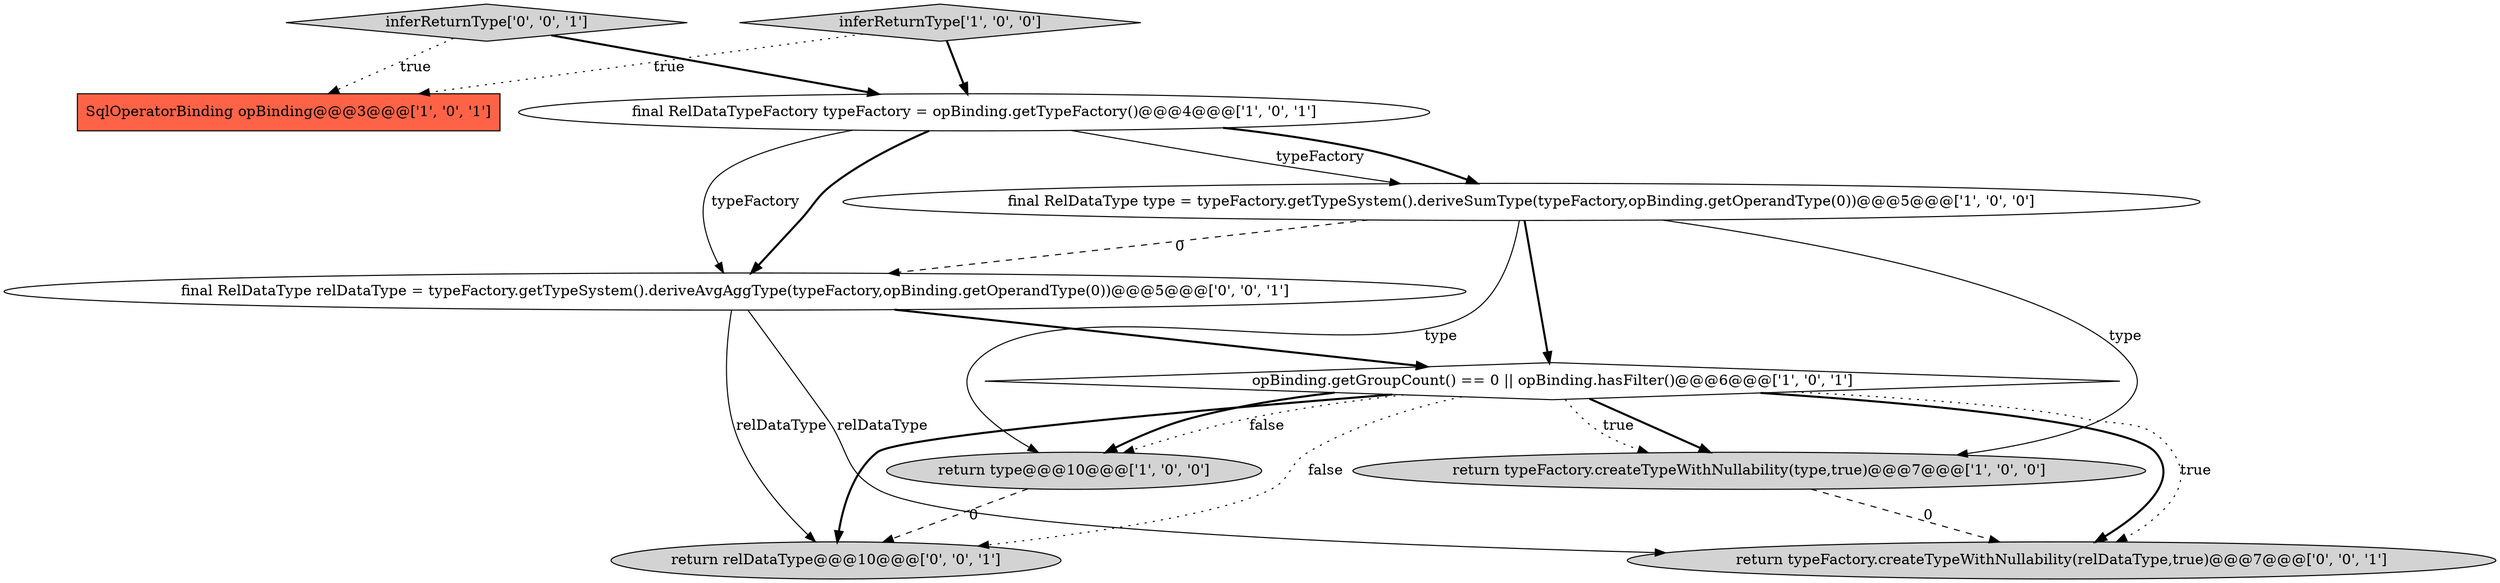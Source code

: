 digraph {
7 [style = filled, label = "final RelDataType relDataType = typeFactory.getTypeSystem().deriveAvgAggType(typeFactory,opBinding.getOperandType(0))@@@5@@@['0', '0', '1']", fillcolor = white, shape = ellipse image = "AAA0AAABBB3BBB"];
6 [style = filled, label = "return type@@@10@@@['1', '0', '0']", fillcolor = lightgray, shape = ellipse image = "AAA0AAABBB1BBB"];
8 [style = filled, label = "inferReturnType['0', '0', '1']", fillcolor = lightgray, shape = diamond image = "AAA0AAABBB3BBB"];
9 [style = filled, label = "return typeFactory.createTypeWithNullability(relDataType,true)@@@7@@@['0', '0', '1']", fillcolor = lightgray, shape = ellipse image = "AAA0AAABBB3BBB"];
1 [style = filled, label = "return typeFactory.createTypeWithNullability(type,true)@@@7@@@['1', '0', '0']", fillcolor = lightgray, shape = ellipse image = "AAA0AAABBB1BBB"];
3 [style = filled, label = "inferReturnType['1', '0', '0']", fillcolor = lightgray, shape = diamond image = "AAA0AAABBB1BBB"];
0 [style = filled, label = "SqlOperatorBinding opBinding@@@3@@@['1', '0', '1']", fillcolor = tomato, shape = box image = "AAA0AAABBB1BBB"];
10 [style = filled, label = "return relDataType@@@10@@@['0', '0', '1']", fillcolor = lightgray, shape = ellipse image = "AAA0AAABBB3BBB"];
5 [style = filled, label = "final RelDataType type = typeFactory.getTypeSystem().deriveSumType(typeFactory,opBinding.getOperandType(0))@@@5@@@['1', '0', '0']", fillcolor = white, shape = ellipse image = "AAA0AAABBB1BBB"];
2 [style = filled, label = "opBinding.getGroupCount() == 0 || opBinding.hasFilter()@@@6@@@['1', '0', '1']", fillcolor = white, shape = diamond image = "AAA0AAABBB1BBB"];
4 [style = filled, label = "final RelDataTypeFactory typeFactory = opBinding.getTypeFactory()@@@4@@@['1', '0', '1']", fillcolor = white, shape = ellipse image = "AAA0AAABBB1BBB"];
4->5 [style = solid, label="typeFactory"];
2->6 [style = bold, label=""];
2->1 [style = bold, label=""];
1->9 [style = dashed, label="0"];
2->9 [style = bold, label=""];
2->10 [style = dotted, label="false"];
5->1 [style = solid, label="type"];
2->10 [style = bold, label=""];
4->7 [style = solid, label="typeFactory"];
3->4 [style = bold, label=""];
4->7 [style = bold, label=""];
6->10 [style = dashed, label="0"];
5->2 [style = bold, label=""];
7->9 [style = solid, label="relDataType"];
2->9 [style = dotted, label="true"];
2->1 [style = dotted, label="true"];
7->2 [style = bold, label=""];
5->6 [style = solid, label="type"];
3->0 [style = dotted, label="true"];
2->6 [style = dotted, label="false"];
8->0 [style = dotted, label="true"];
7->10 [style = solid, label="relDataType"];
8->4 [style = bold, label=""];
5->7 [style = dashed, label="0"];
4->5 [style = bold, label=""];
}
